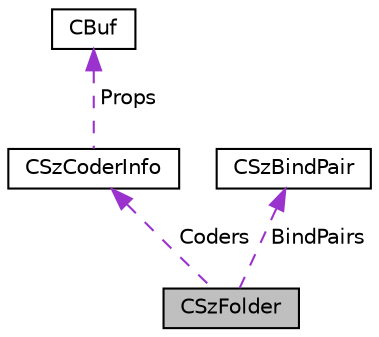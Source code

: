 digraph "CSzFolder"
{
 // LATEX_PDF_SIZE
  edge [fontname="Helvetica",fontsize="10",labelfontname="Helvetica",labelfontsize="10"];
  node [fontname="Helvetica",fontsize="10",shape=record];
  Node1 [label="CSzFolder",height=0.2,width=0.4,color="black", fillcolor="grey75", style="filled", fontcolor="black",tooltip=" "];
  Node2 -> Node1 [dir="back",color="darkorchid3",fontsize="10",style="dashed",label=" Coders" ,fontname="Helvetica"];
  Node2 [label="CSzCoderInfo",height=0.2,width=0.4,color="black", fillcolor="white", style="filled",URL="$struct_c_sz_coder_info.html",tooltip=" "];
  Node3 -> Node2 [dir="back",color="darkorchid3",fontsize="10",style="dashed",label=" Props" ,fontname="Helvetica"];
  Node3 [label="CBuf",height=0.2,width=0.4,color="black", fillcolor="white", style="filled",URL="$struct_c_buf.html",tooltip=" "];
  Node4 -> Node1 [dir="back",color="darkorchid3",fontsize="10",style="dashed",label=" BindPairs" ,fontname="Helvetica"];
  Node4 [label="CSzBindPair",height=0.2,width=0.4,color="black", fillcolor="white", style="filled",URL="$struct_c_sz_bind_pair.html",tooltip=" "];
}
